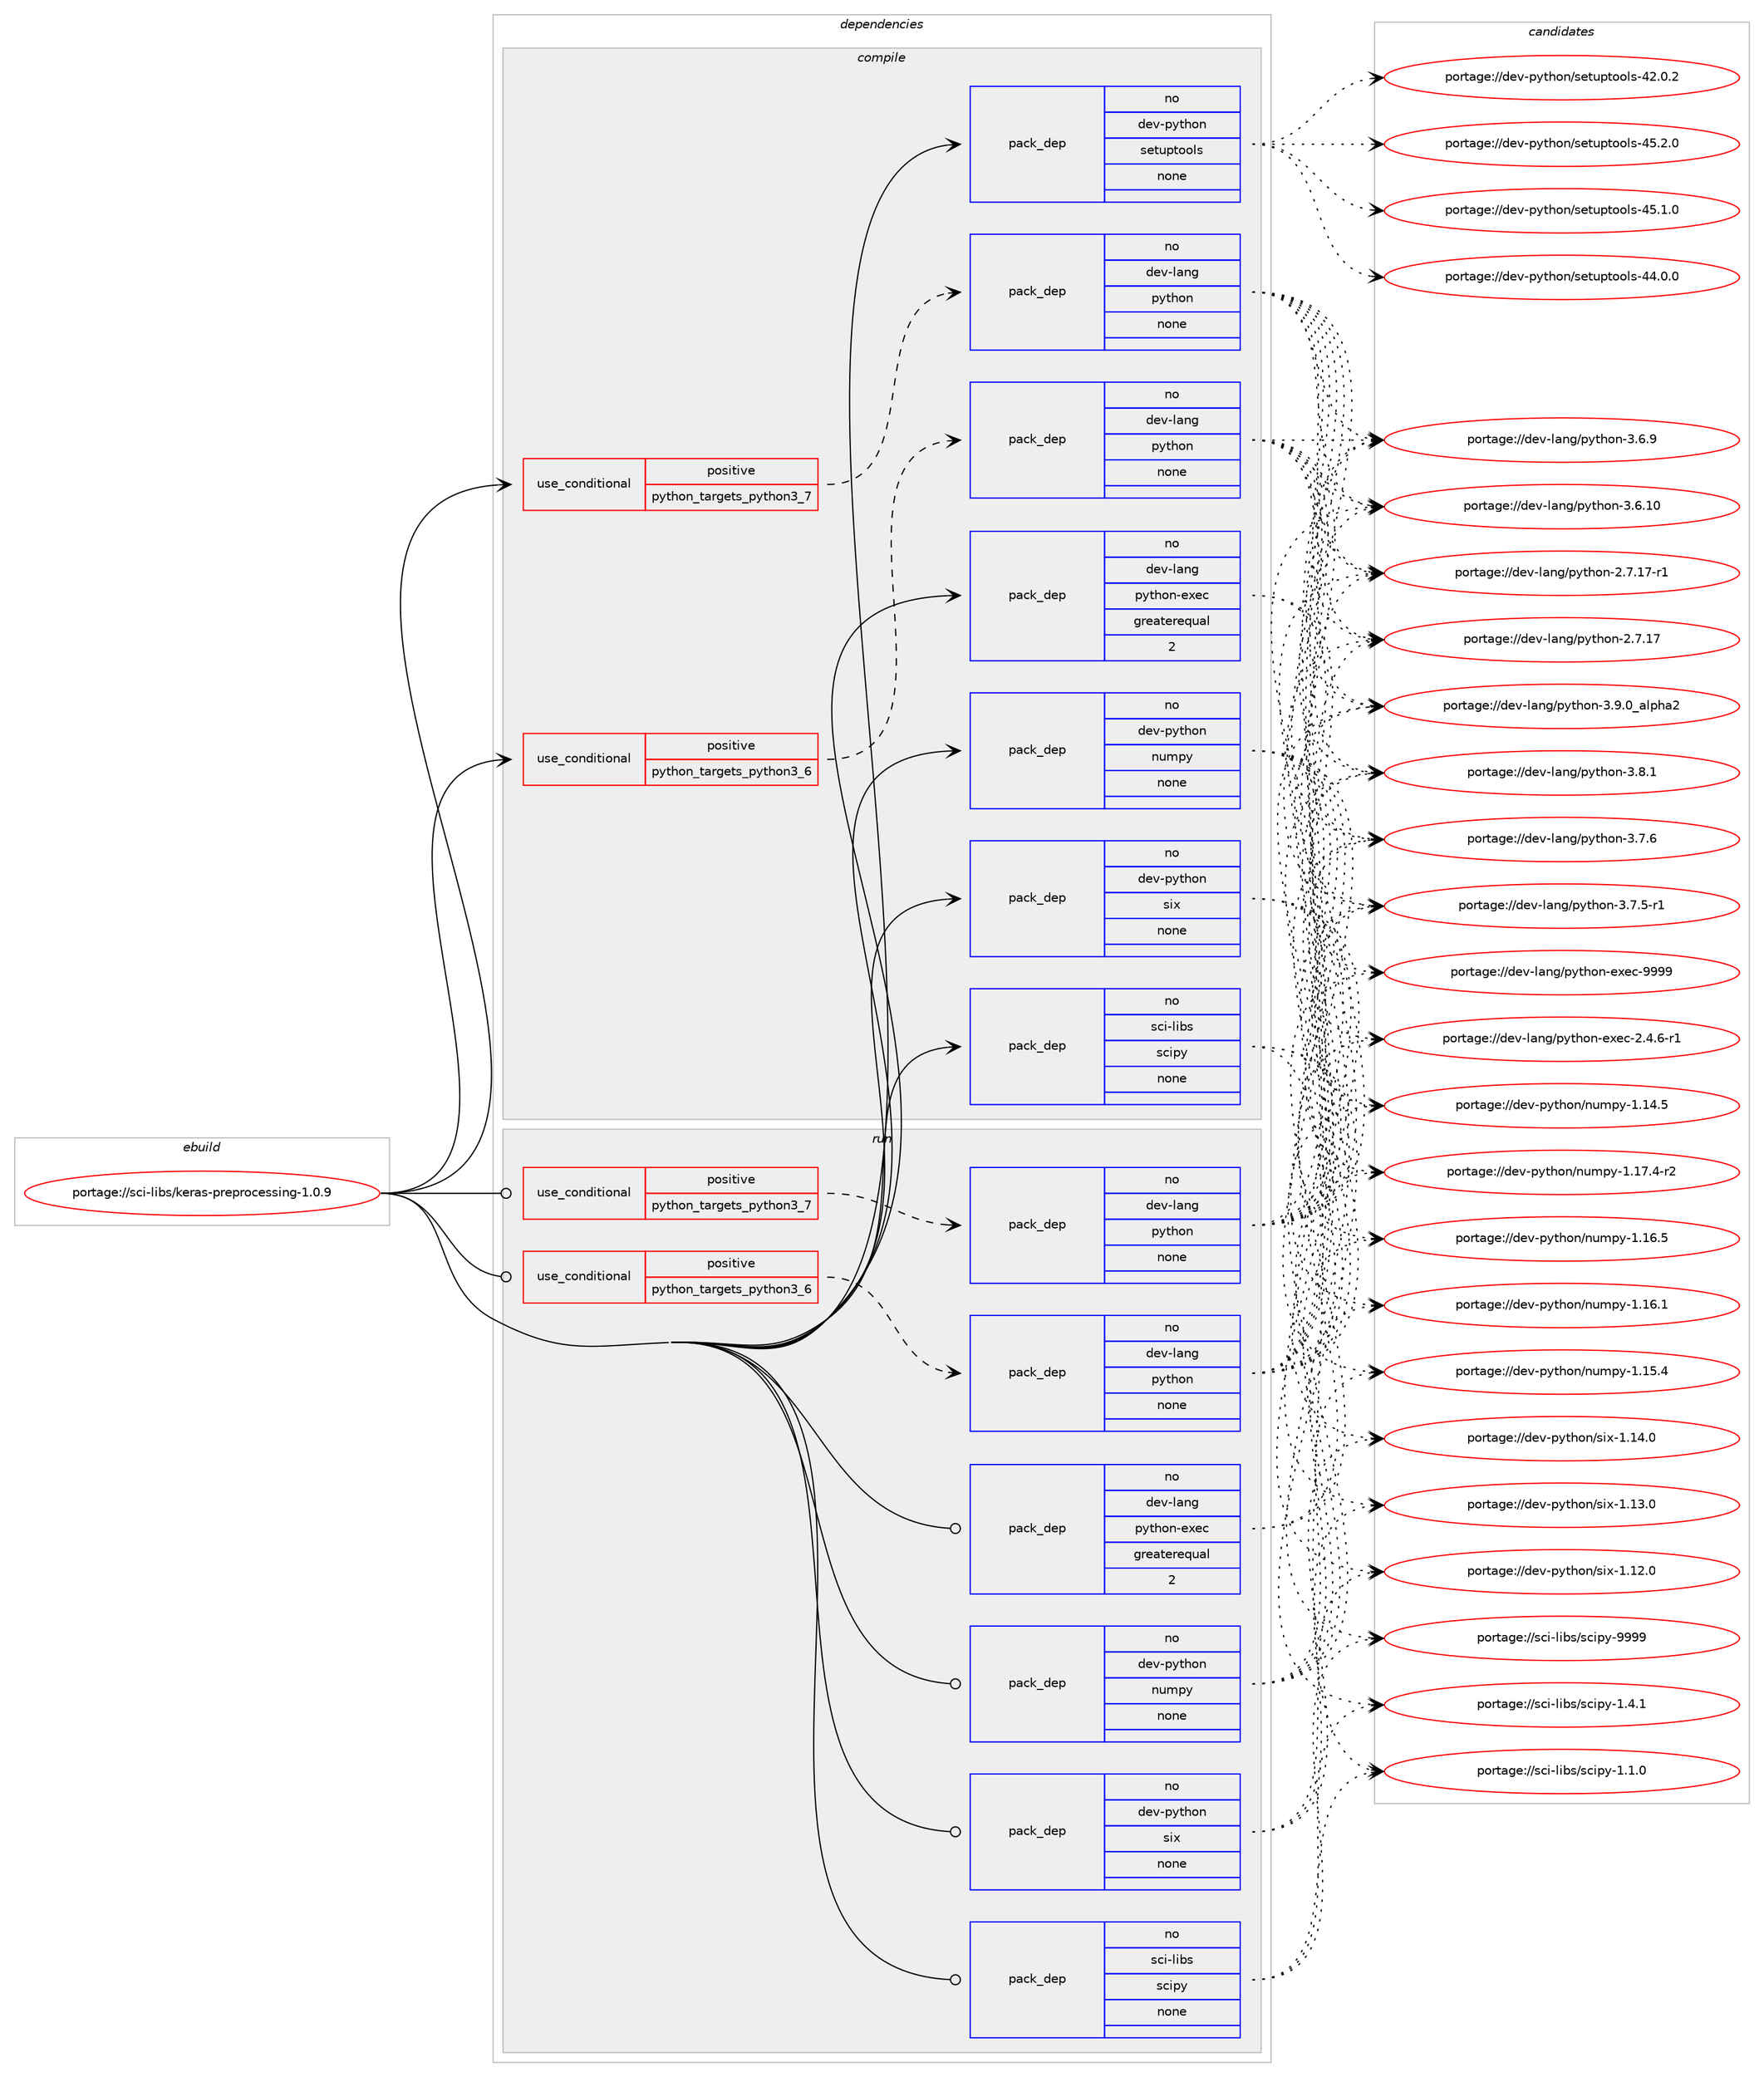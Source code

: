 digraph prolog {

# *************
# Graph options
# *************

newrank=true;
concentrate=true;
compound=true;
graph [rankdir=LR,fontname=Helvetica,fontsize=10,ranksep=1.5];#, ranksep=2.5, nodesep=0.2];
edge  [arrowhead=vee];
node  [fontname=Helvetica,fontsize=10];

# **********
# The ebuild
# **********

subgraph cluster_leftcol {
color=gray;
rank=same;
label=<<i>ebuild</i>>;
id [label="portage://sci-libs/keras-preprocessing-1.0.9", color=red, width=4, href="../sci-libs/keras-preprocessing-1.0.9.svg"];
}

# ****************
# The dependencies
# ****************

subgraph cluster_midcol {
color=gray;
label=<<i>dependencies</i>>;
subgraph cluster_compile {
fillcolor="#eeeeee";
style=filled;
label=<<i>compile</i>>;
subgraph cond17750 {
dependency88633 [label=<<TABLE BORDER="0" CELLBORDER="1" CELLSPACING="0" CELLPADDING="4"><TR><TD ROWSPAN="3" CELLPADDING="10">use_conditional</TD></TR><TR><TD>positive</TD></TR><TR><TD>python_targets_python3_6</TD></TR></TABLE>>, shape=none, color=red];
subgraph pack69361 {
dependency88634 [label=<<TABLE BORDER="0" CELLBORDER="1" CELLSPACING="0" CELLPADDING="4" WIDTH="220"><TR><TD ROWSPAN="6" CELLPADDING="30">pack_dep</TD></TR><TR><TD WIDTH="110">no</TD></TR><TR><TD>dev-lang</TD></TR><TR><TD>python</TD></TR><TR><TD>none</TD></TR><TR><TD></TD></TR></TABLE>>, shape=none, color=blue];
}
dependency88633:e -> dependency88634:w [weight=20,style="dashed",arrowhead="vee"];
}
id:e -> dependency88633:w [weight=20,style="solid",arrowhead="vee"];
subgraph cond17751 {
dependency88635 [label=<<TABLE BORDER="0" CELLBORDER="1" CELLSPACING="0" CELLPADDING="4"><TR><TD ROWSPAN="3" CELLPADDING="10">use_conditional</TD></TR><TR><TD>positive</TD></TR><TR><TD>python_targets_python3_7</TD></TR></TABLE>>, shape=none, color=red];
subgraph pack69362 {
dependency88636 [label=<<TABLE BORDER="0" CELLBORDER="1" CELLSPACING="0" CELLPADDING="4" WIDTH="220"><TR><TD ROWSPAN="6" CELLPADDING="30">pack_dep</TD></TR><TR><TD WIDTH="110">no</TD></TR><TR><TD>dev-lang</TD></TR><TR><TD>python</TD></TR><TR><TD>none</TD></TR><TR><TD></TD></TR></TABLE>>, shape=none, color=blue];
}
dependency88635:e -> dependency88636:w [weight=20,style="dashed",arrowhead="vee"];
}
id:e -> dependency88635:w [weight=20,style="solid",arrowhead="vee"];
subgraph pack69363 {
dependency88637 [label=<<TABLE BORDER="0" CELLBORDER="1" CELLSPACING="0" CELLPADDING="4" WIDTH="220"><TR><TD ROWSPAN="6" CELLPADDING="30">pack_dep</TD></TR><TR><TD WIDTH="110">no</TD></TR><TR><TD>dev-lang</TD></TR><TR><TD>python-exec</TD></TR><TR><TD>greaterequal</TD></TR><TR><TD>2</TD></TR></TABLE>>, shape=none, color=blue];
}
id:e -> dependency88637:w [weight=20,style="solid",arrowhead="vee"];
subgraph pack69364 {
dependency88638 [label=<<TABLE BORDER="0" CELLBORDER="1" CELLSPACING="0" CELLPADDING="4" WIDTH="220"><TR><TD ROWSPAN="6" CELLPADDING="30">pack_dep</TD></TR><TR><TD WIDTH="110">no</TD></TR><TR><TD>dev-python</TD></TR><TR><TD>numpy</TD></TR><TR><TD>none</TD></TR><TR><TD></TD></TR></TABLE>>, shape=none, color=blue];
}
id:e -> dependency88638:w [weight=20,style="solid",arrowhead="vee"];
subgraph pack69365 {
dependency88639 [label=<<TABLE BORDER="0" CELLBORDER="1" CELLSPACING="0" CELLPADDING="4" WIDTH="220"><TR><TD ROWSPAN="6" CELLPADDING="30">pack_dep</TD></TR><TR><TD WIDTH="110">no</TD></TR><TR><TD>dev-python</TD></TR><TR><TD>setuptools</TD></TR><TR><TD>none</TD></TR><TR><TD></TD></TR></TABLE>>, shape=none, color=blue];
}
id:e -> dependency88639:w [weight=20,style="solid",arrowhead="vee"];
subgraph pack69366 {
dependency88640 [label=<<TABLE BORDER="0" CELLBORDER="1" CELLSPACING="0" CELLPADDING="4" WIDTH="220"><TR><TD ROWSPAN="6" CELLPADDING="30">pack_dep</TD></TR><TR><TD WIDTH="110">no</TD></TR><TR><TD>dev-python</TD></TR><TR><TD>six</TD></TR><TR><TD>none</TD></TR><TR><TD></TD></TR></TABLE>>, shape=none, color=blue];
}
id:e -> dependency88640:w [weight=20,style="solid",arrowhead="vee"];
subgraph pack69367 {
dependency88641 [label=<<TABLE BORDER="0" CELLBORDER="1" CELLSPACING="0" CELLPADDING="4" WIDTH="220"><TR><TD ROWSPAN="6" CELLPADDING="30">pack_dep</TD></TR><TR><TD WIDTH="110">no</TD></TR><TR><TD>sci-libs</TD></TR><TR><TD>scipy</TD></TR><TR><TD>none</TD></TR><TR><TD></TD></TR></TABLE>>, shape=none, color=blue];
}
id:e -> dependency88641:w [weight=20,style="solid",arrowhead="vee"];
}
subgraph cluster_compileandrun {
fillcolor="#eeeeee";
style=filled;
label=<<i>compile and run</i>>;
}
subgraph cluster_run {
fillcolor="#eeeeee";
style=filled;
label=<<i>run</i>>;
subgraph cond17752 {
dependency88642 [label=<<TABLE BORDER="0" CELLBORDER="1" CELLSPACING="0" CELLPADDING="4"><TR><TD ROWSPAN="3" CELLPADDING="10">use_conditional</TD></TR><TR><TD>positive</TD></TR><TR><TD>python_targets_python3_6</TD></TR></TABLE>>, shape=none, color=red];
subgraph pack69368 {
dependency88643 [label=<<TABLE BORDER="0" CELLBORDER="1" CELLSPACING="0" CELLPADDING="4" WIDTH="220"><TR><TD ROWSPAN="6" CELLPADDING="30">pack_dep</TD></TR><TR><TD WIDTH="110">no</TD></TR><TR><TD>dev-lang</TD></TR><TR><TD>python</TD></TR><TR><TD>none</TD></TR><TR><TD></TD></TR></TABLE>>, shape=none, color=blue];
}
dependency88642:e -> dependency88643:w [weight=20,style="dashed",arrowhead="vee"];
}
id:e -> dependency88642:w [weight=20,style="solid",arrowhead="odot"];
subgraph cond17753 {
dependency88644 [label=<<TABLE BORDER="0" CELLBORDER="1" CELLSPACING="0" CELLPADDING="4"><TR><TD ROWSPAN="3" CELLPADDING="10">use_conditional</TD></TR><TR><TD>positive</TD></TR><TR><TD>python_targets_python3_7</TD></TR></TABLE>>, shape=none, color=red];
subgraph pack69369 {
dependency88645 [label=<<TABLE BORDER="0" CELLBORDER="1" CELLSPACING="0" CELLPADDING="4" WIDTH="220"><TR><TD ROWSPAN="6" CELLPADDING="30">pack_dep</TD></TR><TR><TD WIDTH="110">no</TD></TR><TR><TD>dev-lang</TD></TR><TR><TD>python</TD></TR><TR><TD>none</TD></TR><TR><TD></TD></TR></TABLE>>, shape=none, color=blue];
}
dependency88644:e -> dependency88645:w [weight=20,style="dashed",arrowhead="vee"];
}
id:e -> dependency88644:w [weight=20,style="solid",arrowhead="odot"];
subgraph pack69370 {
dependency88646 [label=<<TABLE BORDER="0" CELLBORDER="1" CELLSPACING="0" CELLPADDING="4" WIDTH="220"><TR><TD ROWSPAN="6" CELLPADDING="30">pack_dep</TD></TR><TR><TD WIDTH="110">no</TD></TR><TR><TD>dev-lang</TD></TR><TR><TD>python-exec</TD></TR><TR><TD>greaterequal</TD></TR><TR><TD>2</TD></TR></TABLE>>, shape=none, color=blue];
}
id:e -> dependency88646:w [weight=20,style="solid",arrowhead="odot"];
subgraph pack69371 {
dependency88647 [label=<<TABLE BORDER="0" CELLBORDER="1" CELLSPACING="0" CELLPADDING="4" WIDTH="220"><TR><TD ROWSPAN="6" CELLPADDING="30">pack_dep</TD></TR><TR><TD WIDTH="110">no</TD></TR><TR><TD>dev-python</TD></TR><TR><TD>numpy</TD></TR><TR><TD>none</TD></TR><TR><TD></TD></TR></TABLE>>, shape=none, color=blue];
}
id:e -> dependency88647:w [weight=20,style="solid",arrowhead="odot"];
subgraph pack69372 {
dependency88648 [label=<<TABLE BORDER="0" CELLBORDER="1" CELLSPACING="0" CELLPADDING="4" WIDTH="220"><TR><TD ROWSPAN="6" CELLPADDING="30">pack_dep</TD></TR><TR><TD WIDTH="110">no</TD></TR><TR><TD>dev-python</TD></TR><TR><TD>six</TD></TR><TR><TD>none</TD></TR><TR><TD></TD></TR></TABLE>>, shape=none, color=blue];
}
id:e -> dependency88648:w [weight=20,style="solid",arrowhead="odot"];
subgraph pack69373 {
dependency88649 [label=<<TABLE BORDER="0" CELLBORDER="1" CELLSPACING="0" CELLPADDING="4" WIDTH="220"><TR><TD ROWSPAN="6" CELLPADDING="30">pack_dep</TD></TR><TR><TD WIDTH="110">no</TD></TR><TR><TD>sci-libs</TD></TR><TR><TD>scipy</TD></TR><TR><TD>none</TD></TR><TR><TD></TD></TR></TABLE>>, shape=none, color=blue];
}
id:e -> dependency88649:w [weight=20,style="solid",arrowhead="odot"];
}
}

# **************
# The candidates
# **************

subgraph cluster_choices {
rank=same;
color=gray;
label=<<i>candidates</i>>;

subgraph choice69361 {
color=black;
nodesep=1;
choice10010111845108971101034711212111610411111045514657464895971081121049750 [label="portage://dev-lang/python-3.9.0_alpha2", color=red, width=4,href="../dev-lang/python-3.9.0_alpha2.svg"];
choice100101118451089711010347112121116104111110455146564649 [label="portage://dev-lang/python-3.8.1", color=red, width=4,href="../dev-lang/python-3.8.1.svg"];
choice100101118451089711010347112121116104111110455146554654 [label="portage://dev-lang/python-3.7.6", color=red, width=4,href="../dev-lang/python-3.7.6.svg"];
choice1001011184510897110103471121211161041111104551465546534511449 [label="portage://dev-lang/python-3.7.5-r1", color=red, width=4,href="../dev-lang/python-3.7.5-r1.svg"];
choice100101118451089711010347112121116104111110455146544657 [label="portage://dev-lang/python-3.6.9", color=red, width=4,href="../dev-lang/python-3.6.9.svg"];
choice10010111845108971101034711212111610411111045514654464948 [label="portage://dev-lang/python-3.6.10", color=red, width=4,href="../dev-lang/python-3.6.10.svg"];
choice100101118451089711010347112121116104111110455046554649554511449 [label="portage://dev-lang/python-2.7.17-r1", color=red, width=4,href="../dev-lang/python-2.7.17-r1.svg"];
choice10010111845108971101034711212111610411111045504655464955 [label="portage://dev-lang/python-2.7.17", color=red, width=4,href="../dev-lang/python-2.7.17.svg"];
dependency88634:e -> choice10010111845108971101034711212111610411111045514657464895971081121049750:w [style=dotted,weight="100"];
dependency88634:e -> choice100101118451089711010347112121116104111110455146564649:w [style=dotted,weight="100"];
dependency88634:e -> choice100101118451089711010347112121116104111110455146554654:w [style=dotted,weight="100"];
dependency88634:e -> choice1001011184510897110103471121211161041111104551465546534511449:w [style=dotted,weight="100"];
dependency88634:e -> choice100101118451089711010347112121116104111110455146544657:w [style=dotted,weight="100"];
dependency88634:e -> choice10010111845108971101034711212111610411111045514654464948:w [style=dotted,weight="100"];
dependency88634:e -> choice100101118451089711010347112121116104111110455046554649554511449:w [style=dotted,weight="100"];
dependency88634:e -> choice10010111845108971101034711212111610411111045504655464955:w [style=dotted,weight="100"];
}
subgraph choice69362 {
color=black;
nodesep=1;
choice10010111845108971101034711212111610411111045514657464895971081121049750 [label="portage://dev-lang/python-3.9.0_alpha2", color=red, width=4,href="../dev-lang/python-3.9.0_alpha2.svg"];
choice100101118451089711010347112121116104111110455146564649 [label="portage://dev-lang/python-3.8.1", color=red, width=4,href="../dev-lang/python-3.8.1.svg"];
choice100101118451089711010347112121116104111110455146554654 [label="portage://dev-lang/python-3.7.6", color=red, width=4,href="../dev-lang/python-3.7.6.svg"];
choice1001011184510897110103471121211161041111104551465546534511449 [label="portage://dev-lang/python-3.7.5-r1", color=red, width=4,href="../dev-lang/python-3.7.5-r1.svg"];
choice100101118451089711010347112121116104111110455146544657 [label="portage://dev-lang/python-3.6.9", color=red, width=4,href="../dev-lang/python-3.6.9.svg"];
choice10010111845108971101034711212111610411111045514654464948 [label="portage://dev-lang/python-3.6.10", color=red, width=4,href="../dev-lang/python-3.6.10.svg"];
choice100101118451089711010347112121116104111110455046554649554511449 [label="portage://dev-lang/python-2.7.17-r1", color=red, width=4,href="../dev-lang/python-2.7.17-r1.svg"];
choice10010111845108971101034711212111610411111045504655464955 [label="portage://dev-lang/python-2.7.17", color=red, width=4,href="../dev-lang/python-2.7.17.svg"];
dependency88636:e -> choice10010111845108971101034711212111610411111045514657464895971081121049750:w [style=dotted,weight="100"];
dependency88636:e -> choice100101118451089711010347112121116104111110455146564649:w [style=dotted,weight="100"];
dependency88636:e -> choice100101118451089711010347112121116104111110455146554654:w [style=dotted,weight="100"];
dependency88636:e -> choice1001011184510897110103471121211161041111104551465546534511449:w [style=dotted,weight="100"];
dependency88636:e -> choice100101118451089711010347112121116104111110455146544657:w [style=dotted,weight="100"];
dependency88636:e -> choice10010111845108971101034711212111610411111045514654464948:w [style=dotted,weight="100"];
dependency88636:e -> choice100101118451089711010347112121116104111110455046554649554511449:w [style=dotted,weight="100"];
dependency88636:e -> choice10010111845108971101034711212111610411111045504655464955:w [style=dotted,weight="100"];
}
subgraph choice69363 {
color=black;
nodesep=1;
choice10010111845108971101034711212111610411111045101120101994557575757 [label="portage://dev-lang/python-exec-9999", color=red, width=4,href="../dev-lang/python-exec-9999.svg"];
choice10010111845108971101034711212111610411111045101120101994550465246544511449 [label="portage://dev-lang/python-exec-2.4.6-r1", color=red, width=4,href="../dev-lang/python-exec-2.4.6-r1.svg"];
dependency88637:e -> choice10010111845108971101034711212111610411111045101120101994557575757:w [style=dotted,weight="100"];
dependency88637:e -> choice10010111845108971101034711212111610411111045101120101994550465246544511449:w [style=dotted,weight="100"];
}
subgraph choice69364 {
color=black;
nodesep=1;
choice1001011184511212111610411111047110117109112121454946495546524511450 [label="portage://dev-python/numpy-1.17.4-r2", color=red, width=4,href="../dev-python/numpy-1.17.4-r2.svg"];
choice100101118451121211161041111104711011710911212145494649544653 [label="portage://dev-python/numpy-1.16.5", color=red, width=4,href="../dev-python/numpy-1.16.5.svg"];
choice100101118451121211161041111104711011710911212145494649544649 [label="portage://dev-python/numpy-1.16.1", color=red, width=4,href="../dev-python/numpy-1.16.1.svg"];
choice100101118451121211161041111104711011710911212145494649534652 [label="portage://dev-python/numpy-1.15.4", color=red, width=4,href="../dev-python/numpy-1.15.4.svg"];
choice100101118451121211161041111104711011710911212145494649524653 [label="portage://dev-python/numpy-1.14.5", color=red, width=4,href="../dev-python/numpy-1.14.5.svg"];
dependency88638:e -> choice1001011184511212111610411111047110117109112121454946495546524511450:w [style=dotted,weight="100"];
dependency88638:e -> choice100101118451121211161041111104711011710911212145494649544653:w [style=dotted,weight="100"];
dependency88638:e -> choice100101118451121211161041111104711011710911212145494649544649:w [style=dotted,weight="100"];
dependency88638:e -> choice100101118451121211161041111104711011710911212145494649534652:w [style=dotted,weight="100"];
dependency88638:e -> choice100101118451121211161041111104711011710911212145494649524653:w [style=dotted,weight="100"];
}
subgraph choice69365 {
color=black;
nodesep=1;
choice100101118451121211161041111104711510111611711211611111110811545525346504648 [label="portage://dev-python/setuptools-45.2.0", color=red, width=4,href="../dev-python/setuptools-45.2.0.svg"];
choice100101118451121211161041111104711510111611711211611111110811545525346494648 [label="portage://dev-python/setuptools-45.1.0", color=red, width=4,href="../dev-python/setuptools-45.1.0.svg"];
choice100101118451121211161041111104711510111611711211611111110811545525246484648 [label="portage://dev-python/setuptools-44.0.0", color=red, width=4,href="../dev-python/setuptools-44.0.0.svg"];
choice100101118451121211161041111104711510111611711211611111110811545525046484650 [label="portage://dev-python/setuptools-42.0.2", color=red, width=4,href="../dev-python/setuptools-42.0.2.svg"];
dependency88639:e -> choice100101118451121211161041111104711510111611711211611111110811545525346504648:w [style=dotted,weight="100"];
dependency88639:e -> choice100101118451121211161041111104711510111611711211611111110811545525346494648:w [style=dotted,weight="100"];
dependency88639:e -> choice100101118451121211161041111104711510111611711211611111110811545525246484648:w [style=dotted,weight="100"];
dependency88639:e -> choice100101118451121211161041111104711510111611711211611111110811545525046484650:w [style=dotted,weight="100"];
}
subgraph choice69366 {
color=black;
nodesep=1;
choice100101118451121211161041111104711510512045494649524648 [label="portage://dev-python/six-1.14.0", color=red, width=4,href="../dev-python/six-1.14.0.svg"];
choice100101118451121211161041111104711510512045494649514648 [label="portage://dev-python/six-1.13.0", color=red, width=4,href="../dev-python/six-1.13.0.svg"];
choice100101118451121211161041111104711510512045494649504648 [label="portage://dev-python/six-1.12.0", color=red, width=4,href="../dev-python/six-1.12.0.svg"];
dependency88640:e -> choice100101118451121211161041111104711510512045494649524648:w [style=dotted,weight="100"];
dependency88640:e -> choice100101118451121211161041111104711510512045494649514648:w [style=dotted,weight="100"];
dependency88640:e -> choice100101118451121211161041111104711510512045494649504648:w [style=dotted,weight="100"];
}
subgraph choice69367 {
color=black;
nodesep=1;
choice11599105451081059811547115991051121214557575757 [label="portage://sci-libs/scipy-9999", color=red, width=4,href="../sci-libs/scipy-9999.svg"];
choice1159910545108105981154711599105112121454946524649 [label="portage://sci-libs/scipy-1.4.1", color=red, width=4,href="../sci-libs/scipy-1.4.1.svg"];
choice1159910545108105981154711599105112121454946494648 [label="portage://sci-libs/scipy-1.1.0", color=red, width=4,href="../sci-libs/scipy-1.1.0.svg"];
dependency88641:e -> choice11599105451081059811547115991051121214557575757:w [style=dotted,weight="100"];
dependency88641:e -> choice1159910545108105981154711599105112121454946524649:w [style=dotted,weight="100"];
dependency88641:e -> choice1159910545108105981154711599105112121454946494648:w [style=dotted,weight="100"];
}
subgraph choice69368 {
color=black;
nodesep=1;
choice10010111845108971101034711212111610411111045514657464895971081121049750 [label="portage://dev-lang/python-3.9.0_alpha2", color=red, width=4,href="../dev-lang/python-3.9.0_alpha2.svg"];
choice100101118451089711010347112121116104111110455146564649 [label="portage://dev-lang/python-3.8.1", color=red, width=4,href="../dev-lang/python-3.8.1.svg"];
choice100101118451089711010347112121116104111110455146554654 [label="portage://dev-lang/python-3.7.6", color=red, width=4,href="../dev-lang/python-3.7.6.svg"];
choice1001011184510897110103471121211161041111104551465546534511449 [label="portage://dev-lang/python-3.7.5-r1", color=red, width=4,href="../dev-lang/python-3.7.5-r1.svg"];
choice100101118451089711010347112121116104111110455146544657 [label="portage://dev-lang/python-3.6.9", color=red, width=4,href="../dev-lang/python-3.6.9.svg"];
choice10010111845108971101034711212111610411111045514654464948 [label="portage://dev-lang/python-3.6.10", color=red, width=4,href="../dev-lang/python-3.6.10.svg"];
choice100101118451089711010347112121116104111110455046554649554511449 [label="portage://dev-lang/python-2.7.17-r1", color=red, width=4,href="../dev-lang/python-2.7.17-r1.svg"];
choice10010111845108971101034711212111610411111045504655464955 [label="portage://dev-lang/python-2.7.17", color=red, width=4,href="../dev-lang/python-2.7.17.svg"];
dependency88643:e -> choice10010111845108971101034711212111610411111045514657464895971081121049750:w [style=dotted,weight="100"];
dependency88643:e -> choice100101118451089711010347112121116104111110455146564649:w [style=dotted,weight="100"];
dependency88643:e -> choice100101118451089711010347112121116104111110455146554654:w [style=dotted,weight="100"];
dependency88643:e -> choice1001011184510897110103471121211161041111104551465546534511449:w [style=dotted,weight="100"];
dependency88643:e -> choice100101118451089711010347112121116104111110455146544657:w [style=dotted,weight="100"];
dependency88643:e -> choice10010111845108971101034711212111610411111045514654464948:w [style=dotted,weight="100"];
dependency88643:e -> choice100101118451089711010347112121116104111110455046554649554511449:w [style=dotted,weight="100"];
dependency88643:e -> choice10010111845108971101034711212111610411111045504655464955:w [style=dotted,weight="100"];
}
subgraph choice69369 {
color=black;
nodesep=1;
choice10010111845108971101034711212111610411111045514657464895971081121049750 [label="portage://dev-lang/python-3.9.0_alpha2", color=red, width=4,href="../dev-lang/python-3.9.0_alpha2.svg"];
choice100101118451089711010347112121116104111110455146564649 [label="portage://dev-lang/python-3.8.1", color=red, width=4,href="../dev-lang/python-3.8.1.svg"];
choice100101118451089711010347112121116104111110455146554654 [label="portage://dev-lang/python-3.7.6", color=red, width=4,href="../dev-lang/python-3.7.6.svg"];
choice1001011184510897110103471121211161041111104551465546534511449 [label="portage://dev-lang/python-3.7.5-r1", color=red, width=4,href="../dev-lang/python-3.7.5-r1.svg"];
choice100101118451089711010347112121116104111110455146544657 [label="portage://dev-lang/python-3.6.9", color=red, width=4,href="../dev-lang/python-3.6.9.svg"];
choice10010111845108971101034711212111610411111045514654464948 [label="portage://dev-lang/python-3.6.10", color=red, width=4,href="../dev-lang/python-3.6.10.svg"];
choice100101118451089711010347112121116104111110455046554649554511449 [label="portage://dev-lang/python-2.7.17-r1", color=red, width=4,href="../dev-lang/python-2.7.17-r1.svg"];
choice10010111845108971101034711212111610411111045504655464955 [label="portage://dev-lang/python-2.7.17", color=red, width=4,href="../dev-lang/python-2.7.17.svg"];
dependency88645:e -> choice10010111845108971101034711212111610411111045514657464895971081121049750:w [style=dotted,weight="100"];
dependency88645:e -> choice100101118451089711010347112121116104111110455146564649:w [style=dotted,weight="100"];
dependency88645:e -> choice100101118451089711010347112121116104111110455146554654:w [style=dotted,weight="100"];
dependency88645:e -> choice1001011184510897110103471121211161041111104551465546534511449:w [style=dotted,weight="100"];
dependency88645:e -> choice100101118451089711010347112121116104111110455146544657:w [style=dotted,weight="100"];
dependency88645:e -> choice10010111845108971101034711212111610411111045514654464948:w [style=dotted,weight="100"];
dependency88645:e -> choice100101118451089711010347112121116104111110455046554649554511449:w [style=dotted,weight="100"];
dependency88645:e -> choice10010111845108971101034711212111610411111045504655464955:w [style=dotted,weight="100"];
}
subgraph choice69370 {
color=black;
nodesep=1;
choice10010111845108971101034711212111610411111045101120101994557575757 [label="portage://dev-lang/python-exec-9999", color=red, width=4,href="../dev-lang/python-exec-9999.svg"];
choice10010111845108971101034711212111610411111045101120101994550465246544511449 [label="portage://dev-lang/python-exec-2.4.6-r1", color=red, width=4,href="../dev-lang/python-exec-2.4.6-r1.svg"];
dependency88646:e -> choice10010111845108971101034711212111610411111045101120101994557575757:w [style=dotted,weight="100"];
dependency88646:e -> choice10010111845108971101034711212111610411111045101120101994550465246544511449:w [style=dotted,weight="100"];
}
subgraph choice69371 {
color=black;
nodesep=1;
choice1001011184511212111610411111047110117109112121454946495546524511450 [label="portage://dev-python/numpy-1.17.4-r2", color=red, width=4,href="../dev-python/numpy-1.17.4-r2.svg"];
choice100101118451121211161041111104711011710911212145494649544653 [label="portage://dev-python/numpy-1.16.5", color=red, width=4,href="../dev-python/numpy-1.16.5.svg"];
choice100101118451121211161041111104711011710911212145494649544649 [label="portage://dev-python/numpy-1.16.1", color=red, width=4,href="../dev-python/numpy-1.16.1.svg"];
choice100101118451121211161041111104711011710911212145494649534652 [label="portage://dev-python/numpy-1.15.4", color=red, width=4,href="../dev-python/numpy-1.15.4.svg"];
choice100101118451121211161041111104711011710911212145494649524653 [label="portage://dev-python/numpy-1.14.5", color=red, width=4,href="../dev-python/numpy-1.14.5.svg"];
dependency88647:e -> choice1001011184511212111610411111047110117109112121454946495546524511450:w [style=dotted,weight="100"];
dependency88647:e -> choice100101118451121211161041111104711011710911212145494649544653:w [style=dotted,weight="100"];
dependency88647:e -> choice100101118451121211161041111104711011710911212145494649544649:w [style=dotted,weight="100"];
dependency88647:e -> choice100101118451121211161041111104711011710911212145494649534652:w [style=dotted,weight="100"];
dependency88647:e -> choice100101118451121211161041111104711011710911212145494649524653:w [style=dotted,weight="100"];
}
subgraph choice69372 {
color=black;
nodesep=1;
choice100101118451121211161041111104711510512045494649524648 [label="portage://dev-python/six-1.14.0", color=red, width=4,href="../dev-python/six-1.14.0.svg"];
choice100101118451121211161041111104711510512045494649514648 [label="portage://dev-python/six-1.13.0", color=red, width=4,href="../dev-python/six-1.13.0.svg"];
choice100101118451121211161041111104711510512045494649504648 [label="portage://dev-python/six-1.12.0", color=red, width=4,href="../dev-python/six-1.12.0.svg"];
dependency88648:e -> choice100101118451121211161041111104711510512045494649524648:w [style=dotted,weight="100"];
dependency88648:e -> choice100101118451121211161041111104711510512045494649514648:w [style=dotted,weight="100"];
dependency88648:e -> choice100101118451121211161041111104711510512045494649504648:w [style=dotted,weight="100"];
}
subgraph choice69373 {
color=black;
nodesep=1;
choice11599105451081059811547115991051121214557575757 [label="portage://sci-libs/scipy-9999", color=red, width=4,href="../sci-libs/scipy-9999.svg"];
choice1159910545108105981154711599105112121454946524649 [label="portage://sci-libs/scipy-1.4.1", color=red, width=4,href="../sci-libs/scipy-1.4.1.svg"];
choice1159910545108105981154711599105112121454946494648 [label="portage://sci-libs/scipy-1.1.0", color=red, width=4,href="../sci-libs/scipy-1.1.0.svg"];
dependency88649:e -> choice11599105451081059811547115991051121214557575757:w [style=dotted,weight="100"];
dependency88649:e -> choice1159910545108105981154711599105112121454946524649:w [style=dotted,weight="100"];
dependency88649:e -> choice1159910545108105981154711599105112121454946494648:w [style=dotted,weight="100"];
}
}

}
